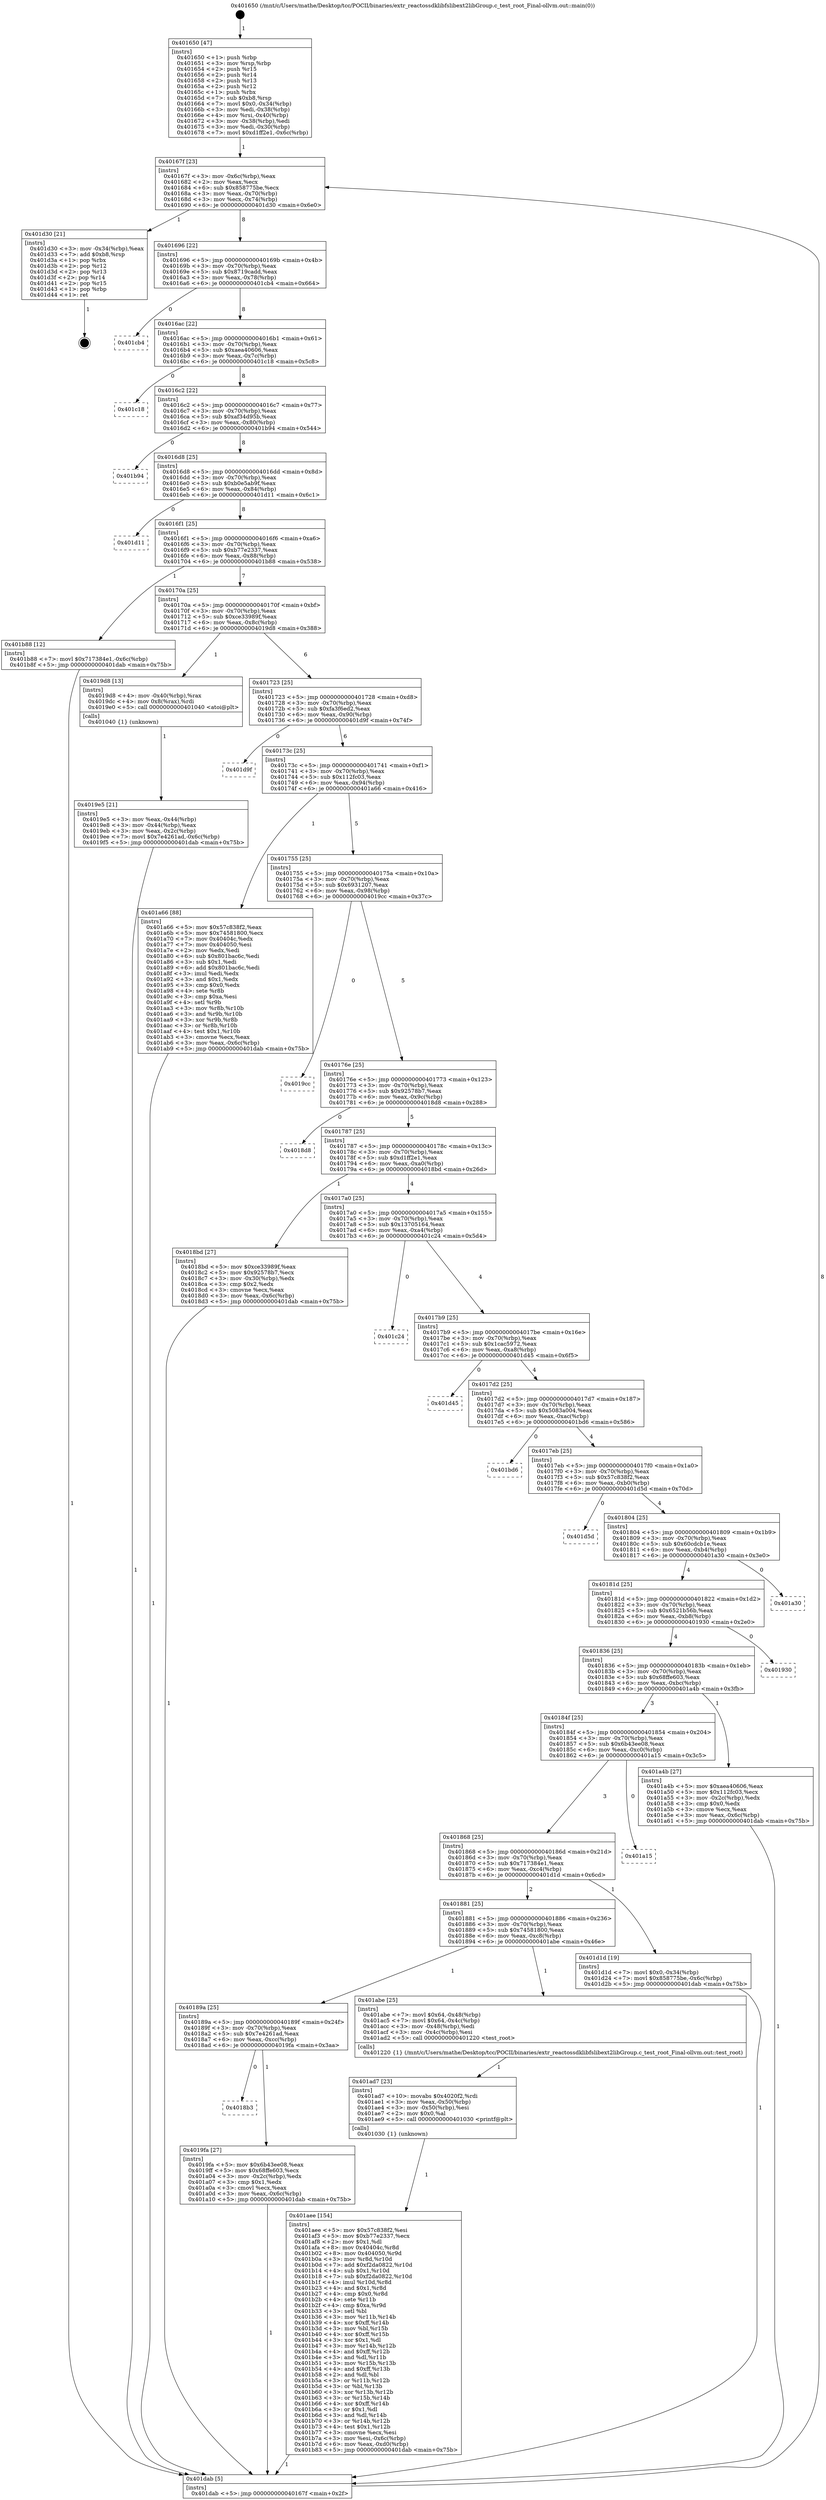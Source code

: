 digraph "0x401650" {
  label = "0x401650 (/mnt/c/Users/mathe/Desktop/tcc/POCII/binaries/extr_reactossdklibfslibext2libGroup.c_test_root_Final-ollvm.out::main(0))"
  labelloc = "t"
  node[shape=record]

  Entry [label="",width=0.3,height=0.3,shape=circle,fillcolor=black,style=filled]
  "0x40167f" [label="{
     0x40167f [23]\l
     | [instrs]\l
     &nbsp;&nbsp;0x40167f \<+3\>: mov -0x6c(%rbp),%eax\l
     &nbsp;&nbsp;0x401682 \<+2\>: mov %eax,%ecx\l
     &nbsp;&nbsp;0x401684 \<+6\>: sub $0x858775be,%ecx\l
     &nbsp;&nbsp;0x40168a \<+3\>: mov %eax,-0x70(%rbp)\l
     &nbsp;&nbsp;0x40168d \<+3\>: mov %ecx,-0x74(%rbp)\l
     &nbsp;&nbsp;0x401690 \<+6\>: je 0000000000401d30 \<main+0x6e0\>\l
  }"]
  "0x401d30" [label="{
     0x401d30 [21]\l
     | [instrs]\l
     &nbsp;&nbsp;0x401d30 \<+3\>: mov -0x34(%rbp),%eax\l
     &nbsp;&nbsp;0x401d33 \<+7\>: add $0xb8,%rsp\l
     &nbsp;&nbsp;0x401d3a \<+1\>: pop %rbx\l
     &nbsp;&nbsp;0x401d3b \<+2\>: pop %r12\l
     &nbsp;&nbsp;0x401d3d \<+2\>: pop %r13\l
     &nbsp;&nbsp;0x401d3f \<+2\>: pop %r14\l
     &nbsp;&nbsp;0x401d41 \<+2\>: pop %r15\l
     &nbsp;&nbsp;0x401d43 \<+1\>: pop %rbp\l
     &nbsp;&nbsp;0x401d44 \<+1\>: ret\l
  }"]
  "0x401696" [label="{
     0x401696 [22]\l
     | [instrs]\l
     &nbsp;&nbsp;0x401696 \<+5\>: jmp 000000000040169b \<main+0x4b\>\l
     &nbsp;&nbsp;0x40169b \<+3\>: mov -0x70(%rbp),%eax\l
     &nbsp;&nbsp;0x40169e \<+5\>: sub $0x8719cadd,%eax\l
     &nbsp;&nbsp;0x4016a3 \<+3\>: mov %eax,-0x78(%rbp)\l
     &nbsp;&nbsp;0x4016a6 \<+6\>: je 0000000000401cb4 \<main+0x664\>\l
  }"]
  Exit [label="",width=0.3,height=0.3,shape=circle,fillcolor=black,style=filled,peripheries=2]
  "0x401cb4" [label="{
     0x401cb4\l
  }", style=dashed]
  "0x4016ac" [label="{
     0x4016ac [22]\l
     | [instrs]\l
     &nbsp;&nbsp;0x4016ac \<+5\>: jmp 00000000004016b1 \<main+0x61\>\l
     &nbsp;&nbsp;0x4016b1 \<+3\>: mov -0x70(%rbp),%eax\l
     &nbsp;&nbsp;0x4016b4 \<+5\>: sub $0xaea40606,%eax\l
     &nbsp;&nbsp;0x4016b9 \<+3\>: mov %eax,-0x7c(%rbp)\l
     &nbsp;&nbsp;0x4016bc \<+6\>: je 0000000000401c18 \<main+0x5c8\>\l
  }"]
  "0x401aee" [label="{
     0x401aee [154]\l
     | [instrs]\l
     &nbsp;&nbsp;0x401aee \<+5\>: mov $0x57c838f2,%esi\l
     &nbsp;&nbsp;0x401af3 \<+5\>: mov $0xb77e2337,%ecx\l
     &nbsp;&nbsp;0x401af8 \<+2\>: mov $0x1,%dl\l
     &nbsp;&nbsp;0x401afa \<+8\>: mov 0x40404c,%r8d\l
     &nbsp;&nbsp;0x401b02 \<+8\>: mov 0x404050,%r9d\l
     &nbsp;&nbsp;0x401b0a \<+3\>: mov %r8d,%r10d\l
     &nbsp;&nbsp;0x401b0d \<+7\>: add $0xf2da0822,%r10d\l
     &nbsp;&nbsp;0x401b14 \<+4\>: sub $0x1,%r10d\l
     &nbsp;&nbsp;0x401b18 \<+7\>: sub $0xf2da0822,%r10d\l
     &nbsp;&nbsp;0x401b1f \<+4\>: imul %r10d,%r8d\l
     &nbsp;&nbsp;0x401b23 \<+4\>: and $0x1,%r8d\l
     &nbsp;&nbsp;0x401b27 \<+4\>: cmp $0x0,%r8d\l
     &nbsp;&nbsp;0x401b2b \<+4\>: sete %r11b\l
     &nbsp;&nbsp;0x401b2f \<+4\>: cmp $0xa,%r9d\l
     &nbsp;&nbsp;0x401b33 \<+3\>: setl %bl\l
     &nbsp;&nbsp;0x401b36 \<+3\>: mov %r11b,%r14b\l
     &nbsp;&nbsp;0x401b39 \<+4\>: xor $0xff,%r14b\l
     &nbsp;&nbsp;0x401b3d \<+3\>: mov %bl,%r15b\l
     &nbsp;&nbsp;0x401b40 \<+4\>: xor $0xff,%r15b\l
     &nbsp;&nbsp;0x401b44 \<+3\>: xor $0x1,%dl\l
     &nbsp;&nbsp;0x401b47 \<+3\>: mov %r14b,%r12b\l
     &nbsp;&nbsp;0x401b4a \<+4\>: and $0xff,%r12b\l
     &nbsp;&nbsp;0x401b4e \<+3\>: and %dl,%r11b\l
     &nbsp;&nbsp;0x401b51 \<+3\>: mov %r15b,%r13b\l
     &nbsp;&nbsp;0x401b54 \<+4\>: and $0xff,%r13b\l
     &nbsp;&nbsp;0x401b58 \<+2\>: and %dl,%bl\l
     &nbsp;&nbsp;0x401b5a \<+3\>: or %r11b,%r12b\l
     &nbsp;&nbsp;0x401b5d \<+3\>: or %bl,%r13b\l
     &nbsp;&nbsp;0x401b60 \<+3\>: xor %r13b,%r12b\l
     &nbsp;&nbsp;0x401b63 \<+3\>: or %r15b,%r14b\l
     &nbsp;&nbsp;0x401b66 \<+4\>: xor $0xff,%r14b\l
     &nbsp;&nbsp;0x401b6a \<+3\>: or $0x1,%dl\l
     &nbsp;&nbsp;0x401b6d \<+3\>: and %dl,%r14b\l
     &nbsp;&nbsp;0x401b70 \<+3\>: or %r14b,%r12b\l
     &nbsp;&nbsp;0x401b73 \<+4\>: test $0x1,%r12b\l
     &nbsp;&nbsp;0x401b77 \<+3\>: cmovne %ecx,%esi\l
     &nbsp;&nbsp;0x401b7a \<+3\>: mov %esi,-0x6c(%rbp)\l
     &nbsp;&nbsp;0x401b7d \<+6\>: mov %eax,-0xd0(%rbp)\l
     &nbsp;&nbsp;0x401b83 \<+5\>: jmp 0000000000401dab \<main+0x75b\>\l
  }"]
  "0x401c18" [label="{
     0x401c18\l
  }", style=dashed]
  "0x4016c2" [label="{
     0x4016c2 [22]\l
     | [instrs]\l
     &nbsp;&nbsp;0x4016c2 \<+5\>: jmp 00000000004016c7 \<main+0x77\>\l
     &nbsp;&nbsp;0x4016c7 \<+3\>: mov -0x70(%rbp),%eax\l
     &nbsp;&nbsp;0x4016ca \<+5\>: sub $0xaf34d95b,%eax\l
     &nbsp;&nbsp;0x4016cf \<+3\>: mov %eax,-0x80(%rbp)\l
     &nbsp;&nbsp;0x4016d2 \<+6\>: je 0000000000401b94 \<main+0x544\>\l
  }"]
  "0x401ad7" [label="{
     0x401ad7 [23]\l
     | [instrs]\l
     &nbsp;&nbsp;0x401ad7 \<+10\>: movabs $0x4020f2,%rdi\l
     &nbsp;&nbsp;0x401ae1 \<+3\>: mov %eax,-0x50(%rbp)\l
     &nbsp;&nbsp;0x401ae4 \<+3\>: mov -0x50(%rbp),%esi\l
     &nbsp;&nbsp;0x401ae7 \<+2\>: mov $0x0,%al\l
     &nbsp;&nbsp;0x401ae9 \<+5\>: call 0000000000401030 \<printf@plt\>\l
     | [calls]\l
     &nbsp;&nbsp;0x401030 \{1\} (unknown)\l
  }"]
  "0x401b94" [label="{
     0x401b94\l
  }", style=dashed]
  "0x4016d8" [label="{
     0x4016d8 [25]\l
     | [instrs]\l
     &nbsp;&nbsp;0x4016d8 \<+5\>: jmp 00000000004016dd \<main+0x8d\>\l
     &nbsp;&nbsp;0x4016dd \<+3\>: mov -0x70(%rbp),%eax\l
     &nbsp;&nbsp;0x4016e0 \<+5\>: sub $0xb0e5ab9f,%eax\l
     &nbsp;&nbsp;0x4016e5 \<+6\>: mov %eax,-0x84(%rbp)\l
     &nbsp;&nbsp;0x4016eb \<+6\>: je 0000000000401d11 \<main+0x6c1\>\l
  }"]
  "0x4018b3" [label="{
     0x4018b3\l
  }", style=dashed]
  "0x401d11" [label="{
     0x401d11\l
  }", style=dashed]
  "0x4016f1" [label="{
     0x4016f1 [25]\l
     | [instrs]\l
     &nbsp;&nbsp;0x4016f1 \<+5\>: jmp 00000000004016f6 \<main+0xa6\>\l
     &nbsp;&nbsp;0x4016f6 \<+3\>: mov -0x70(%rbp),%eax\l
     &nbsp;&nbsp;0x4016f9 \<+5\>: sub $0xb77e2337,%eax\l
     &nbsp;&nbsp;0x4016fe \<+6\>: mov %eax,-0x88(%rbp)\l
     &nbsp;&nbsp;0x401704 \<+6\>: je 0000000000401b88 \<main+0x538\>\l
  }"]
  "0x4019fa" [label="{
     0x4019fa [27]\l
     | [instrs]\l
     &nbsp;&nbsp;0x4019fa \<+5\>: mov $0x6b43ee08,%eax\l
     &nbsp;&nbsp;0x4019ff \<+5\>: mov $0x68ffe603,%ecx\l
     &nbsp;&nbsp;0x401a04 \<+3\>: mov -0x2c(%rbp),%edx\l
     &nbsp;&nbsp;0x401a07 \<+3\>: cmp $0x1,%edx\l
     &nbsp;&nbsp;0x401a0a \<+3\>: cmovl %ecx,%eax\l
     &nbsp;&nbsp;0x401a0d \<+3\>: mov %eax,-0x6c(%rbp)\l
     &nbsp;&nbsp;0x401a10 \<+5\>: jmp 0000000000401dab \<main+0x75b\>\l
  }"]
  "0x401b88" [label="{
     0x401b88 [12]\l
     | [instrs]\l
     &nbsp;&nbsp;0x401b88 \<+7\>: movl $0x717384e1,-0x6c(%rbp)\l
     &nbsp;&nbsp;0x401b8f \<+5\>: jmp 0000000000401dab \<main+0x75b\>\l
  }"]
  "0x40170a" [label="{
     0x40170a [25]\l
     | [instrs]\l
     &nbsp;&nbsp;0x40170a \<+5\>: jmp 000000000040170f \<main+0xbf\>\l
     &nbsp;&nbsp;0x40170f \<+3\>: mov -0x70(%rbp),%eax\l
     &nbsp;&nbsp;0x401712 \<+5\>: sub $0xce33989f,%eax\l
     &nbsp;&nbsp;0x401717 \<+6\>: mov %eax,-0x8c(%rbp)\l
     &nbsp;&nbsp;0x40171d \<+6\>: je 00000000004019d8 \<main+0x388\>\l
  }"]
  "0x40189a" [label="{
     0x40189a [25]\l
     | [instrs]\l
     &nbsp;&nbsp;0x40189a \<+5\>: jmp 000000000040189f \<main+0x24f\>\l
     &nbsp;&nbsp;0x40189f \<+3\>: mov -0x70(%rbp),%eax\l
     &nbsp;&nbsp;0x4018a2 \<+5\>: sub $0x7e4261ad,%eax\l
     &nbsp;&nbsp;0x4018a7 \<+6\>: mov %eax,-0xcc(%rbp)\l
     &nbsp;&nbsp;0x4018ad \<+6\>: je 00000000004019fa \<main+0x3aa\>\l
  }"]
  "0x4019d8" [label="{
     0x4019d8 [13]\l
     | [instrs]\l
     &nbsp;&nbsp;0x4019d8 \<+4\>: mov -0x40(%rbp),%rax\l
     &nbsp;&nbsp;0x4019dc \<+4\>: mov 0x8(%rax),%rdi\l
     &nbsp;&nbsp;0x4019e0 \<+5\>: call 0000000000401040 \<atoi@plt\>\l
     | [calls]\l
     &nbsp;&nbsp;0x401040 \{1\} (unknown)\l
  }"]
  "0x401723" [label="{
     0x401723 [25]\l
     | [instrs]\l
     &nbsp;&nbsp;0x401723 \<+5\>: jmp 0000000000401728 \<main+0xd8\>\l
     &nbsp;&nbsp;0x401728 \<+3\>: mov -0x70(%rbp),%eax\l
     &nbsp;&nbsp;0x40172b \<+5\>: sub $0xfa3f6ed2,%eax\l
     &nbsp;&nbsp;0x401730 \<+6\>: mov %eax,-0x90(%rbp)\l
     &nbsp;&nbsp;0x401736 \<+6\>: je 0000000000401d9f \<main+0x74f\>\l
  }"]
  "0x401abe" [label="{
     0x401abe [25]\l
     | [instrs]\l
     &nbsp;&nbsp;0x401abe \<+7\>: movl $0x64,-0x48(%rbp)\l
     &nbsp;&nbsp;0x401ac5 \<+7\>: movl $0x64,-0x4c(%rbp)\l
     &nbsp;&nbsp;0x401acc \<+3\>: mov -0x48(%rbp),%edi\l
     &nbsp;&nbsp;0x401acf \<+3\>: mov -0x4c(%rbp),%esi\l
     &nbsp;&nbsp;0x401ad2 \<+5\>: call 0000000000401220 \<test_root\>\l
     | [calls]\l
     &nbsp;&nbsp;0x401220 \{1\} (/mnt/c/Users/mathe/Desktop/tcc/POCII/binaries/extr_reactossdklibfslibext2libGroup.c_test_root_Final-ollvm.out::test_root)\l
  }"]
  "0x401d9f" [label="{
     0x401d9f\l
  }", style=dashed]
  "0x40173c" [label="{
     0x40173c [25]\l
     | [instrs]\l
     &nbsp;&nbsp;0x40173c \<+5\>: jmp 0000000000401741 \<main+0xf1\>\l
     &nbsp;&nbsp;0x401741 \<+3\>: mov -0x70(%rbp),%eax\l
     &nbsp;&nbsp;0x401744 \<+5\>: sub $0x112fc03,%eax\l
     &nbsp;&nbsp;0x401749 \<+6\>: mov %eax,-0x94(%rbp)\l
     &nbsp;&nbsp;0x40174f \<+6\>: je 0000000000401a66 \<main+0x416\>\l
  }"]
  "0x401881" [label="{
     0x401881 [25]\l
     | [instrs]\l
     &nbsp;&nbsp;0x401881 \<+5\>: jmp 0000000000401886 \<main+0x236\>\l
     &nbsp;&nbsp;0x401886 \<+3\>: mov -0x70(%rbp),%eax\l
     &nbsp;&nbsp;0x401889 \<+5\>: sub $0x74581800,%eax\l
     &nbsp;&nbsp;0x40188e \<+6\>: mov %eax,-0xc8(%rbp)\l
     &nbsp;&nbsp;0x401894 \<+6\>: je 0000000000401abe \<main+0x46e\>\l
  }"]
  "0x401a66" [label="{
     0x401a66 [88]\l
     | [instrs]\l
     &nbsp;&nbsp;0x401a66 \<+5\>: mov $0x57c838f2,%eax\l
     &nbsp;&nbsp;0x401a6b \<+5\>: mov $0x74581800,%ecx\l
     &nbsp;&nbsp;0x401a70 \<+7\>: mov 0x40404c,%edx\l
     &nbsp;&nbsp;0x401a77 \<+7\>: mov 0x404050,%esi\l
     &nbsp;&nbsp;0x401a7e \<+2\>: mov %edx,%edi\l
     &nbsp;&nbsp;0x401a80 \<+6\>: sub $0x801bac6c,%edi\l
     &nbsp;&nbsp;0x401a86 \<+3\>: sub $0x1,%edi\l
     &nbsp;&nbsp;0x401a89 \<+6\>: add $0x801bac6c,%edi\l
     &nbsp;&nbsp;0x401a8f \<+3\>: imul %edi,%edx\l
     &nbsp;&nbsp;0x401a92 \<+3\>: and $0x1,%edx\l
     &nbsp;&nbsp;0x401a95 \<+3\>: cmp $0x0,%edx\l
     &nbsp;&nbsp;0x401a98 \<+4\>: sete %r8b\l
     &nbsp;&nbsp;0x401a9c \<+3\>: cmp $0xa,%esi\l
     &nbsp;&nbsp;0x401a9f \<+4\>: setl %r9b\l
     &nbsp;&nbsp;0x401aa3 \<+3\>: mov %r8b,%r10b\l
     &nbsp;&nbsp;0x401aa6 \<+3\>: and %r9b,%r10b\l
     &nbsp;&nbsp;0x401aa9 \<+3\>: xor %r9b,%r8b\l
     &nbsp;&nbsp;0x401aac \<+3\>: or %r8b,%r10b\l
     &nbsp;&nbsp;0x401aaf \<+4\>: test $0x1,%r10b\l
     &nbsp;&nbsp;0x401ab3 \<+3\>: cmovne %ecx,%eax\l
     &nbsp;&nbsp;0x401ab6 \<+3\>: mov %eax,-0x6c(%rbp)\l
     &nbsp;&nbsp;0x401ab9 \<+5\>: jmp 0000000000401dab \<main+0x75b\>\l
  }"]
  "0x401755" [label="{
     0x401755 [25]\l
     | [instrs]\l
     &nbsp;&nbsp;0x401755 \<+5\>: jmp 000000000040175a \<main+0x10a\>\l
     &nbsp;&nbsp;0x40175a \<+3\>: mov -0x70(%rbp),%eax\l
     &nbsp;&nbsp;0x40175d \<+5\>: sub $0x6931207,%eax\l
     &nbsp;&nbsp;0x401762 \<+6\>: mov %eax,-0x98(%rbp)\l
     &nbsp;&nbsp;0x401768 \<+6\>: je 00000000004019cc \<main+0x37c\>\l
  }"]
  "0x401d1d" [label="{
     0x401d1d [19]\l
     | [instrs]\l
     &nbsp;&nbsp;0x401d1d \<+7\>: movl $0x0,-0x34(%rbp)\l
     &nbsp;&nbsp;0x401d24 \<+7\>: movl $0x858775be,-0x6c(%rbp)\l
     &nbsp;&nbsp;0x401d2b \<+5\>: jmp 0000000000401dab \<main+0x75b\>\l
  }"]
  "0x4019cc" [label="{
     0x4019cc\l
  }", style=dashed]
  "0x40176e" [label="{
     0x40176e [25]\l
     | [instrs]\l
     &nbsp;&nbsp;0x40176e \<+5\>: jmp 0000000000401773 \<main+0x123\>\l
     &nbsp;&nbsp;0x401773 \<+3\>: mov -0x70(%rbp),%eax\l
     &nbsp;&nbsp;0x401776 \<+5\>: sub $0x92578b7,%eax\l
     &nbsp;&nbsp;0x40177b \<+6\>: mov %eax,-0x9c(%rbp)\l
     &nbsp;&nbsp;0x401781 \<+6\>: je 00000000004018d8 \<main+0x288\>\l
  }"]
  "0x401868" [label="{
     0x401868 [25]\l
     | [instrs]\l
     &nbsp;&nbsp;0x401868 \<+5\>: jmp 000000000040186d \<main+0x21d\>\l
     &nbsp;&nbsp;0x40186d \<+3\>: mov -0x70(%rbp),%eax\l
     &nbsp;&nbsp;0x401870 \<+5\>: sub $0x717384e1,%eax\l
     &nbsp;&nbsp;0x401875 \<+6\>: mov %eax,-0xc4(%rbp)\l
     &nbsp;&nbsp;0x40187b \<+6\>: je 0000000000401d1d \<main+0x6cd\>\l
  }"]
  "0x4018d8" [label="{
     0x4018d8\l
  }", style=dashed]
  "0x401787" [label="{
     0x401787 [25]\l
     | [instrs]\l
     &nbsp;&nbsp;0x401787 \<+5\>: jmp 000000000040178c \<main+0x13c\>\l
     &nbsp;&nbsp;0x40178c \<+3\>: mov -0x70(%rbp),%eax\l
     &nbsp;&nbsp;0x40178f \<+5\>: sub $0xd1ff2e1,%eax\l
     &nbsp;&nbsp;0x401794 \<+6\>: mov %eax,-0xa0(%rbp)\l
     &nbsp;&nbsp;0x40179a \<+6\>: je 00000000004018bd \<main+0x26d\>\l
  }"]
  "0x401a15" [label="{
     0x401a15\l
  }", style=dashed]
  "0x4018bd" [label="{
     0x4018bd [27]\l
     | [instrs]\l
     &nbsp;&nbsp;0x4018bd \<+5\>: mov $0xce33989f,%eax\l
     &nbsp;&nbsp;0x4018c2 \<+5\>: mov $0x92578b7,%ecx\l
     &nbsp;&nbsp;0x4018c7 \<+3\>: mov -0x30(%rbp),%edx\l
     &nbsp;&nbsp;0x4018ca \<+3\>: cmp $0x2,%edx\l
     &nbsp;&nbsp;0x4018cd \<+3\>: cmovne %ecx,%eax\l
     &nbsp;&nbsp;0x4018d0 \<+3\>: mov %eax,-0x6c(%rbp)\l
     &nbsp;&nbsp;0x4018d3 \<+5\>: jmp 0000000000401dab \<main+0x75b\>\l
  }"]
  "0x4017a0" [label="{
     0x4017a0 [25]\l
     | [instrs]\l
     &nbsp;&nbsp;0x4017a0 \<+5\>: jmp 00000000004017a5 \<main+0x155\>\l
     &nbsp;&nbsp;0x4017a5 \<+3\>: mov -0x70(%rbp),%eax\l
     &nbsp;&nbsp;0x4017a8 \<+5\>: sub $0x13705164,%eax\l
     &nbsp;&nbsp;0x4017ad \<+6\>: mov %eax,-0xa4(%rbp)\l
     &nbsp;&nbsp;0x4017b3 \<+6\>: je 0000000000401c24 \<main+0x5d4\>\l
  }"]
  "0x401dab" [label="{
     0x401dab [5]\l
     | [instrs]\l
     &nbsp;&nbsp;0x401dab \<+5\>: jmp 000000000040167f \<main+0x2f\>\l
  }"]
  "0x401650" [label="{
     0x401650 [47]\l
     | [instrs]\l
     &nbsp;&nbsp;0x401650 \<+1\>: push %rbp\l
     &nbsp;&nbsp;0x401651 \<+3\>: mov %rsp,%rbp\l
     &nbsp;&nbsp;0x401654 \<+2\>: push %r15\l
     &nbsp;&nbsp;0x401656 \<+2\>: push %r14\l
     &nbsp;&nbsp;0x401658 \<+2\>: push %r13\l
     &nbsp;&nbsp;0x40165a \<+2\>: push %r12\l
     &nbsp;&nbsp;0x40165c \<+1\>: push %rbx\l
     &nbsp;&nbsp;0x40165d \<+7\>: sub $0xb8,%rsp\l
     &nbsp;&nbsp;0x401664 \<+7\>: movl $0x0,-0x34(%rbp)\l
     &nbsp;&nbsp;0x40166b \<+3\>: mov %edi,-0x38(%rbp)\l
     &nbsp;&nbsp;0x40166e \<+4\>: mov %rsi,-0x40(%rbp)\l
     &nbsp;&nbsp;0x401672 \<+3\>: mov -0x38(%rbp),%edi\l
     &nbsp;&nbsp;0x401675 \<+3\>: mov %edi,-0x30(%rbp)\l
     &nbsp;&nbsp;0x401678 \<+7\>: movl $0xd1ff2e1,-0x6c(%rbp)\l
  }"]
  "0x4019e5" [label="{
     0x4019e5 [21]\l
     | [instrs]\l
     &nbsp;&nbsp;0x4019e5 \<+3\>: mov %eax,-0x44(%rbp)\l
     &nbsp;&nbsp;0x4019e8 \<+3\>: mov -0x44(%rbp),%eax\l
     &nbsp;&nbsp;0x4019eb \<+3\>: mov %eax,-0x2c(%rbp)\l
     &nbsp;&nbsp;0x4019ee \<+7\>: movl $0x7e4261ad,-0x6c(%rbp)\l
     &nbsp;&nbsp;0x4019f5 \<+5\>: jmp 0000000000401dab \<main+0x75b\>\l
  }"]
  "0x40184f" [label="{
     0x40184f [25]\l
     | [instrs]\l
     &nbsp;&nbsp;0x40184f \<+5\>: jmp 0000000000401854 \<main+0x204\>\l
     &nbsp;&nbsp;0x401854 \<+3\>: mov -0x70(%rbp),%eax\l
     &nbsp;&nbsp;0x401857 \<+5\>: sub $0x6b43ee08,%eax\l
     &nbsp;&nbsp;0x40185c \<+6\>: mov %eax,-0xc0(%rbp)\l
     &nbsp;&nbsp;0x401862 \<+6\>: je 0000000000401a15 \<main+0x3c5\>\l
  }"]
  "0x401c24" [label="{
     0x401c24\l
  }", style=dashed]
  "0x4017b9" [label="{
     0x4017b9 [25]\l
     | [instrs]\l
     &nbsp;&nbsp;0x4017b9 \<+5\>: jmp 00000000004017be \<main+0x16e\>\l
     &nbsp;&nbsp;0x4017be \<+3\>: mov -0x70(%rbp),%eax\l
     &nbsp;&nbsp;0x4017c1 \<+5\>: sub $0x1cac5972,%eax\l
     &nbsp;&nbsp;0x4017c6 \<+6\>: mov %eax,-0xa8(%rbp)\l
     &nbsp;&nbsp;0x4017cc \<+6\>: je 0000000000401d45 \<main+0x6f5\>\l
  }"]
  "0x401a4b" [label="{
     0x401a4b [27]\l
     | [instrs]\l
     &nbsp;&nbsp;0x401a4b \<+5\>: mov $0xaea40606,%eax\l
     &nbsp;&nbsp;0x401a50 \<+5\>: mov $0x112fc03,%ecx\l
     &nbsp;&nbsp;0x401a55 \<+3\>: mov -0x2c(%rbp),%edx\l
     &nbsp;&nbsp;0x401a58 \<+3\>: cmp $0x0,%edx\l
     &nbsp;&nbsp;0x401a5b \<+3\>: cmove %ecx,%eax\l
     &nbsp;&nbsp;0x401a5e \<+3\>: mov %eax,-0x6c(%rbp)\l
     &nbsp;&nbsp;0x401a61 \<+5\>: jmp 0000000000401dab \<main+0x75b\>\l
  }"]
  "0x401d45" [label="{
     0x401d45\l
  }", style=dashed]
  "0x4017d2" [label="{
     0x4017d2 [25]\l
     | [instrs]\l
     &nbsp;&nbsp;0x4017d2 \<+5\>: jmp 00000000004017d7 \<main+0x187\>\l
     &nbsp;&nbsp;0x4017d7 \<+3\>: mov -0x70(%rbp),%eax\l
     &nbsp;&nbsp;0x4017da \<+5\>: sub $0x5083a004,%eax\l
     &nbsp;&nbsp;0x4017df \<+6\>: mov %eax,-0xac(%rbp)\l
     &nbsp;&nbsp;0x4017e5 \<+6\>: je 0000000000401bd6 \<main+0x586\>\l
  }"]
  "0x401836" [label="{
     0x401836 [25]\l
     | [instrs]\l
     &nbsp;&nbsp;0x401836 \<+5\>: jmp 000000000040183b \<main+0x1eb\>\l
     &nbsp;&nbsp;0x40183b \<+3\>: mov -0x70(%rbp),%eax\l
     &nbsp;&nbsp;0x40183e \<+5\>: sub $0x68ffe603,%eax\l
     &nbsp;&nbsp;0x401843 \<+6\>: mov %eax,-0xbc(%rbp)\l
     &nbsp;&nbsp;0x401849 \<+6\>: je 0000000000401a4b \<main+0x3fb\>\l
  }"]
  "0x401bd6" [label="{
     0x401bd6\l
  }", style=dashed]
  "0x4017eb" [label="{
     0x4017eb [25]\l
     | [instrs]\l
     &nbsp;&nbsp;0x4017eb \<+5\>: jmp 00000000004017f0 \<main+0x1a0\>\l
     &nbsp;&nbsp;0x4017f0 \<+3\>: mov -0x70(%rbp),%eax\l
     &nbsp;&nbsp;0x4017f3 \<+5\>: sub $0x57c838f2,%eax\l
     &nbsp;&nbsp;0x4017f8 \<+6\>: mov %eax,-0xb0(%rbp)\l
     &nbsp;&nbsp;0x4017fe \<+6\>: je 0000000000401d5d \<main+0x70d\>\l
  }"]
  "0x401930" [label="{
     0x401930\l
  }", style=dashed]
  "0x401d5d" [label="{
     0x401d5d\l
  }", style=dashed]
  "0x401804" [label="{
     0x401804 [25]\l
     | [instrs]\l
     &nbsp;&nbsp;0x401804 \<+5\>: jmp 0000000000401809 \<main+0x1b9\>\l
     &nbsp;&nbsp;0x401809 \<+3\>: mov -0x70(%rbp),%eax\l
     &nbsp;&nbsp;0x40180c \<+5\>: sub $0x60cdcb1e,%eax\l
     &nbsp;&nbsp;0x401811 \<+6\>: mov %eax,-0xb4(%rbp)\l
     &nbsp;&nbsp;0x401817 \<+6\>: je 0000000000401a30 \<main+0x3e0\>\l
  }"]
  "0x40181d" [label="{
     0x40181d [25]\l
     | [instrs]\l
     &nbsp;&nbsp;0x40181d \<+5\>: jmp 0000000000401822 \<main+0x1d2\>\l
     &nbsp;&nbsp;0x401822 \<+3\>: mov -0x70(%rbp),%eax\l
     &nbsp;&nbsp;0x401825 \<+5\>: sub $0x6521b56b,%eax\l
     &nbsp;&nbsp;0x40182a \<+6\>: mov %eax,-0xb8(%rbp)\l
     &nbsp;&nbsp;0x401830 \<+6\>: je 0000000000401930 \<main+0x2e0\>\l
  }"]
  "0x401a30" [label="{
     0x401a30\l
  }", style=dashed]
  Entry -> "0x401650" [label=" 1"]
  "0x40167f" -> "0x401d30" [label=" 1"]
  "0x40167f" -> "0x401696" [label=" 8"]
  "0x401d30" -> Exit [label=" 1"]
  "0x401696" -> "0x401cb4" [label=" 0"]
  "0x401696" -> "0x4016ac" [label=" 8"]
  "0x401d1d" -> "0x401dab" [label=" 1"]
  "0x4016ac" -> "0x401c18" [label=" 0"]
  "0x4016ac" -> "0x4016c2" [label=" 8"]
  "0x401b88" -> "0x401dab" [label=" 1"]
  "0x4016c2" -> "0x401b94" [label=" 0"]
  "0x4016c2" -> "0x4016d8" [label=" 8"]
  "0x401aee" -> "0x401dab" [label=" 1"]
  "0x4016d8" -> "0x401d11" [label=" 0"]
  "0x4016d8" -> "0x4016f1" [label=" 8"]
  "0x401ad7" -> "0x401aee" [label=" 1"]
  "0x4016f1" -> "0x401b88" [label=" 1"]
  "0x4016f1" -> "0x40170a" [label=" 7"]
  "0x401abe" -> "0x401ad7" [label=" 1"]
  "0x40170a" -> "0x4019d8" [label=" 1"]
  "0x40170a" -> "0x401723" [label=" 6"]
  "0x401a4b" -> "0x401dab" [label=" 1"]
  "0x401723" -> "0x401d9f" [label=" 0"]
  "0x401723" -> "0x40173c" [label=" 6"]
  "0x4019fa" -> "0x401dab" [label=" 1"]
  "0x40173c" -> "0x401a66" [label=" 1"]
  "0x40173c" -> "0x401755" [label=" 5"]
  "0x40189a" -> "0x4019fa" [label=" 1"]
  "0x401755" -> "0x4019cc" [label=" 0"]
  "0x401755" -> "0x40176e" [label=" 5"]
  "0x401a66" -> "0x401dab" [label=" 1"]
  "0x40176e" -> "0x4018d8" [label=" 0"]
  "0x40176e" -> "0x401787" [label=" 5"]
  "0x401881" -> "0x401abe" [label=" 1"]
  "0x401787" -> "0x4018bd" [label=" 1"]
  "0x401787" -> "0x4017a0" [label=" 4"]
  "0x4018bd" -> "0x401dab" [label=" 1"]
  "0x401650" -> "0x40167f" [label=" 1"]
  "0x401dab" -> "0x40167f" [label=" 8"]
  "0x4019d8" -> "0x4019e5" [label=" 1"]
  "0x4019e5" -> "0x401dab" [label=" 1"]
  "0x40189a" -> "0x4018b3" [label=" 0"]
  "0x4017a0" -> "0x401c24" [label=" 0"]
  "0x4017a0" -> "0x4017b9" [label=" 4"]
  "0x401868" -> "0x401d1d" [label=" 1"]
  "0x4017b9" -> "0x401d45" [label=" 0"]
  "0x4017b9" -> "0x4017d2" [label=" 4"]
  "0x401881" -> "0x40189a" [label=" 1"]
  "0x4017d2" -> "0x401bd6" [label=" 0"]
  "0x4017d2" -> "0x4017eb" [label=" 4"]
  "0x40184f" -> "0x401a15" [label=" 0"]
  "0x4017eb" -> "0x401d5d" [label=" 0"]
  "0x4017eb" -> "0x401804" [label=" 4"]
  "0x401868" -> "0x401881" [label=" 2"]
  "0x401804" -> "0x401a30" [label=" 0"]
  "0x401804" -> "0x40181d" [label=" 4"]
  "0x401836" -> "0x40184f" [label=" 3"]
  "0x40181d" -> "0x401930" [label=" 0"]
  "0x40181d" -> "0x401836" [label=" 4"]
  "0x40184f" -> "0x401868" [label=" 3"]
  "0x401836" -> "0x401a4b" [label=" 1"]
}
